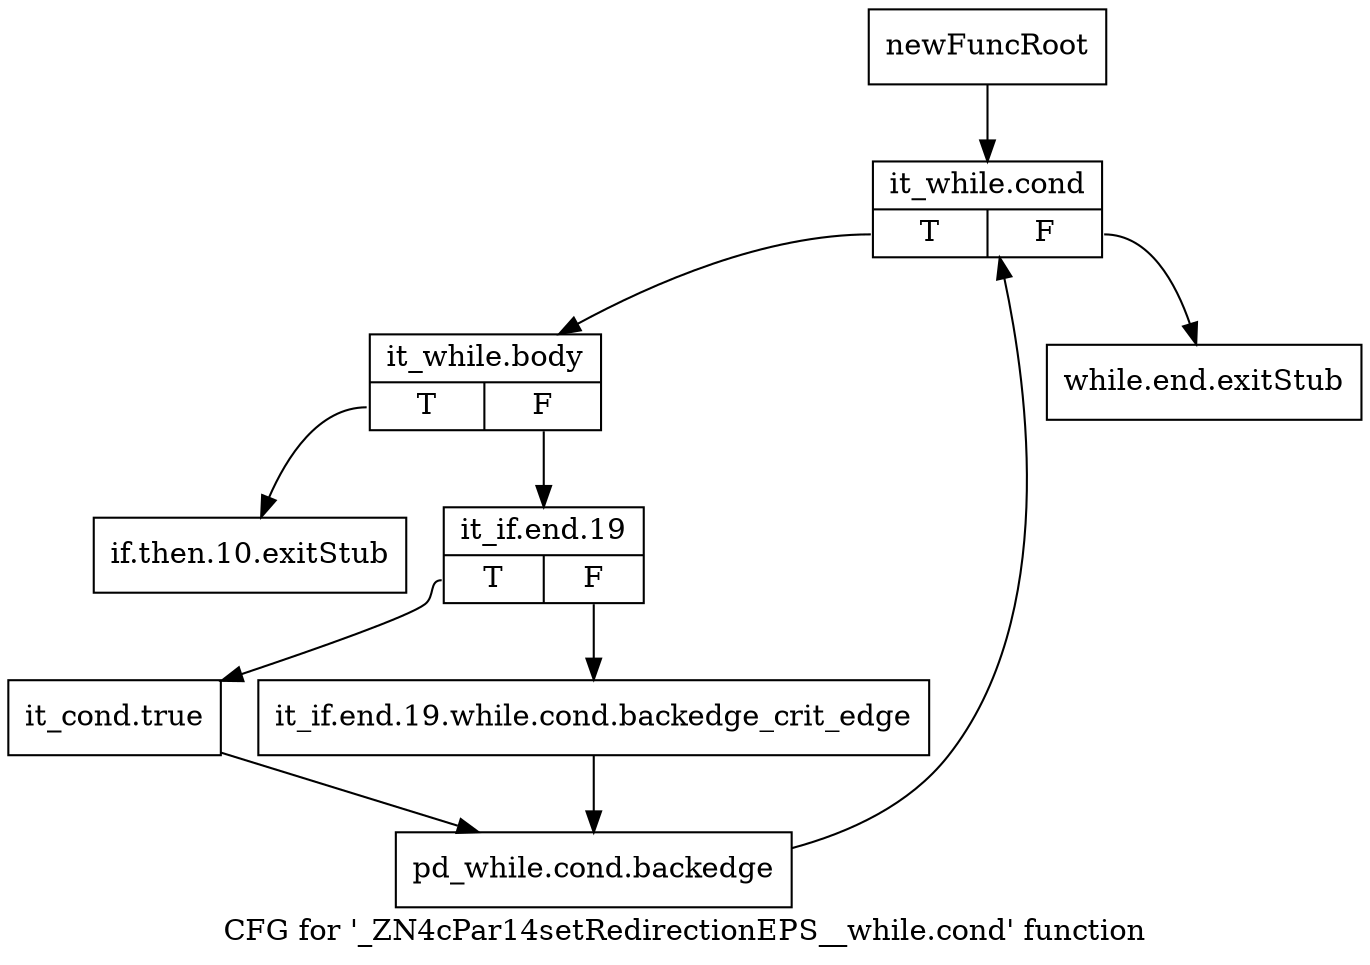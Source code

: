 digraph "CFG for '_ZN4cPar14setRedirectionEPS__while.cond' function" {
	label="CFG for '_ZN4cPar14setRedirectionEPS__while.cond' function";

	Node0x20f60f0 [shape=record,label="{newFuncRoot}"];
	Node0x20f60f0 -> Node0x20f61e0;
	Node0x20f6140 [shape=record,label="{while.end.exitStub}"];
	Node0x20f6190 [shape=record,label="{if.then.10.exitStub}"];
	Node0x20f61e0 [shape=record,label="{it_while.cond|{<s0>T|<s1>F}}"];
	Node0x20f61e0:s0 -> Node0x20f6230;
	Node0x20f61e0:s1 -> Node0x20f6140;
	Node0x20f6230 [shape=record,label="{it_while.body|{<s0>T|<s1>F}}"];
	Node0x20f6230:s0 -> Node0x20f6190;
	Node0x20f6230:s1 -> Node0x20f6280;
	Node0x20f6280 [shape=record,label="{it_if.end.19|{<s0>T|<s1>F}}"];
	Node0x20f6280:s0 -> Node0x20f6320;
	Node0x20f6280:s1 -> Node0x20f62d0;
	Node0x20f62d0 [shape=record,label="{it_if.end.19.while.cond.backedge_crit_edge}"];
	Node0x20f62d0 -> Node0x20f6c00;
	Node0x20f6320 [shape=record,label="{it_cond.true}"];
	Node0x20f6320 -> Node0x20f6c00;
	Node0x20f6c00 [shape=record,label="{pd_while.cond.backedge}"];
	Node0x20f6c00 -> Node0x20f61e0;
}
